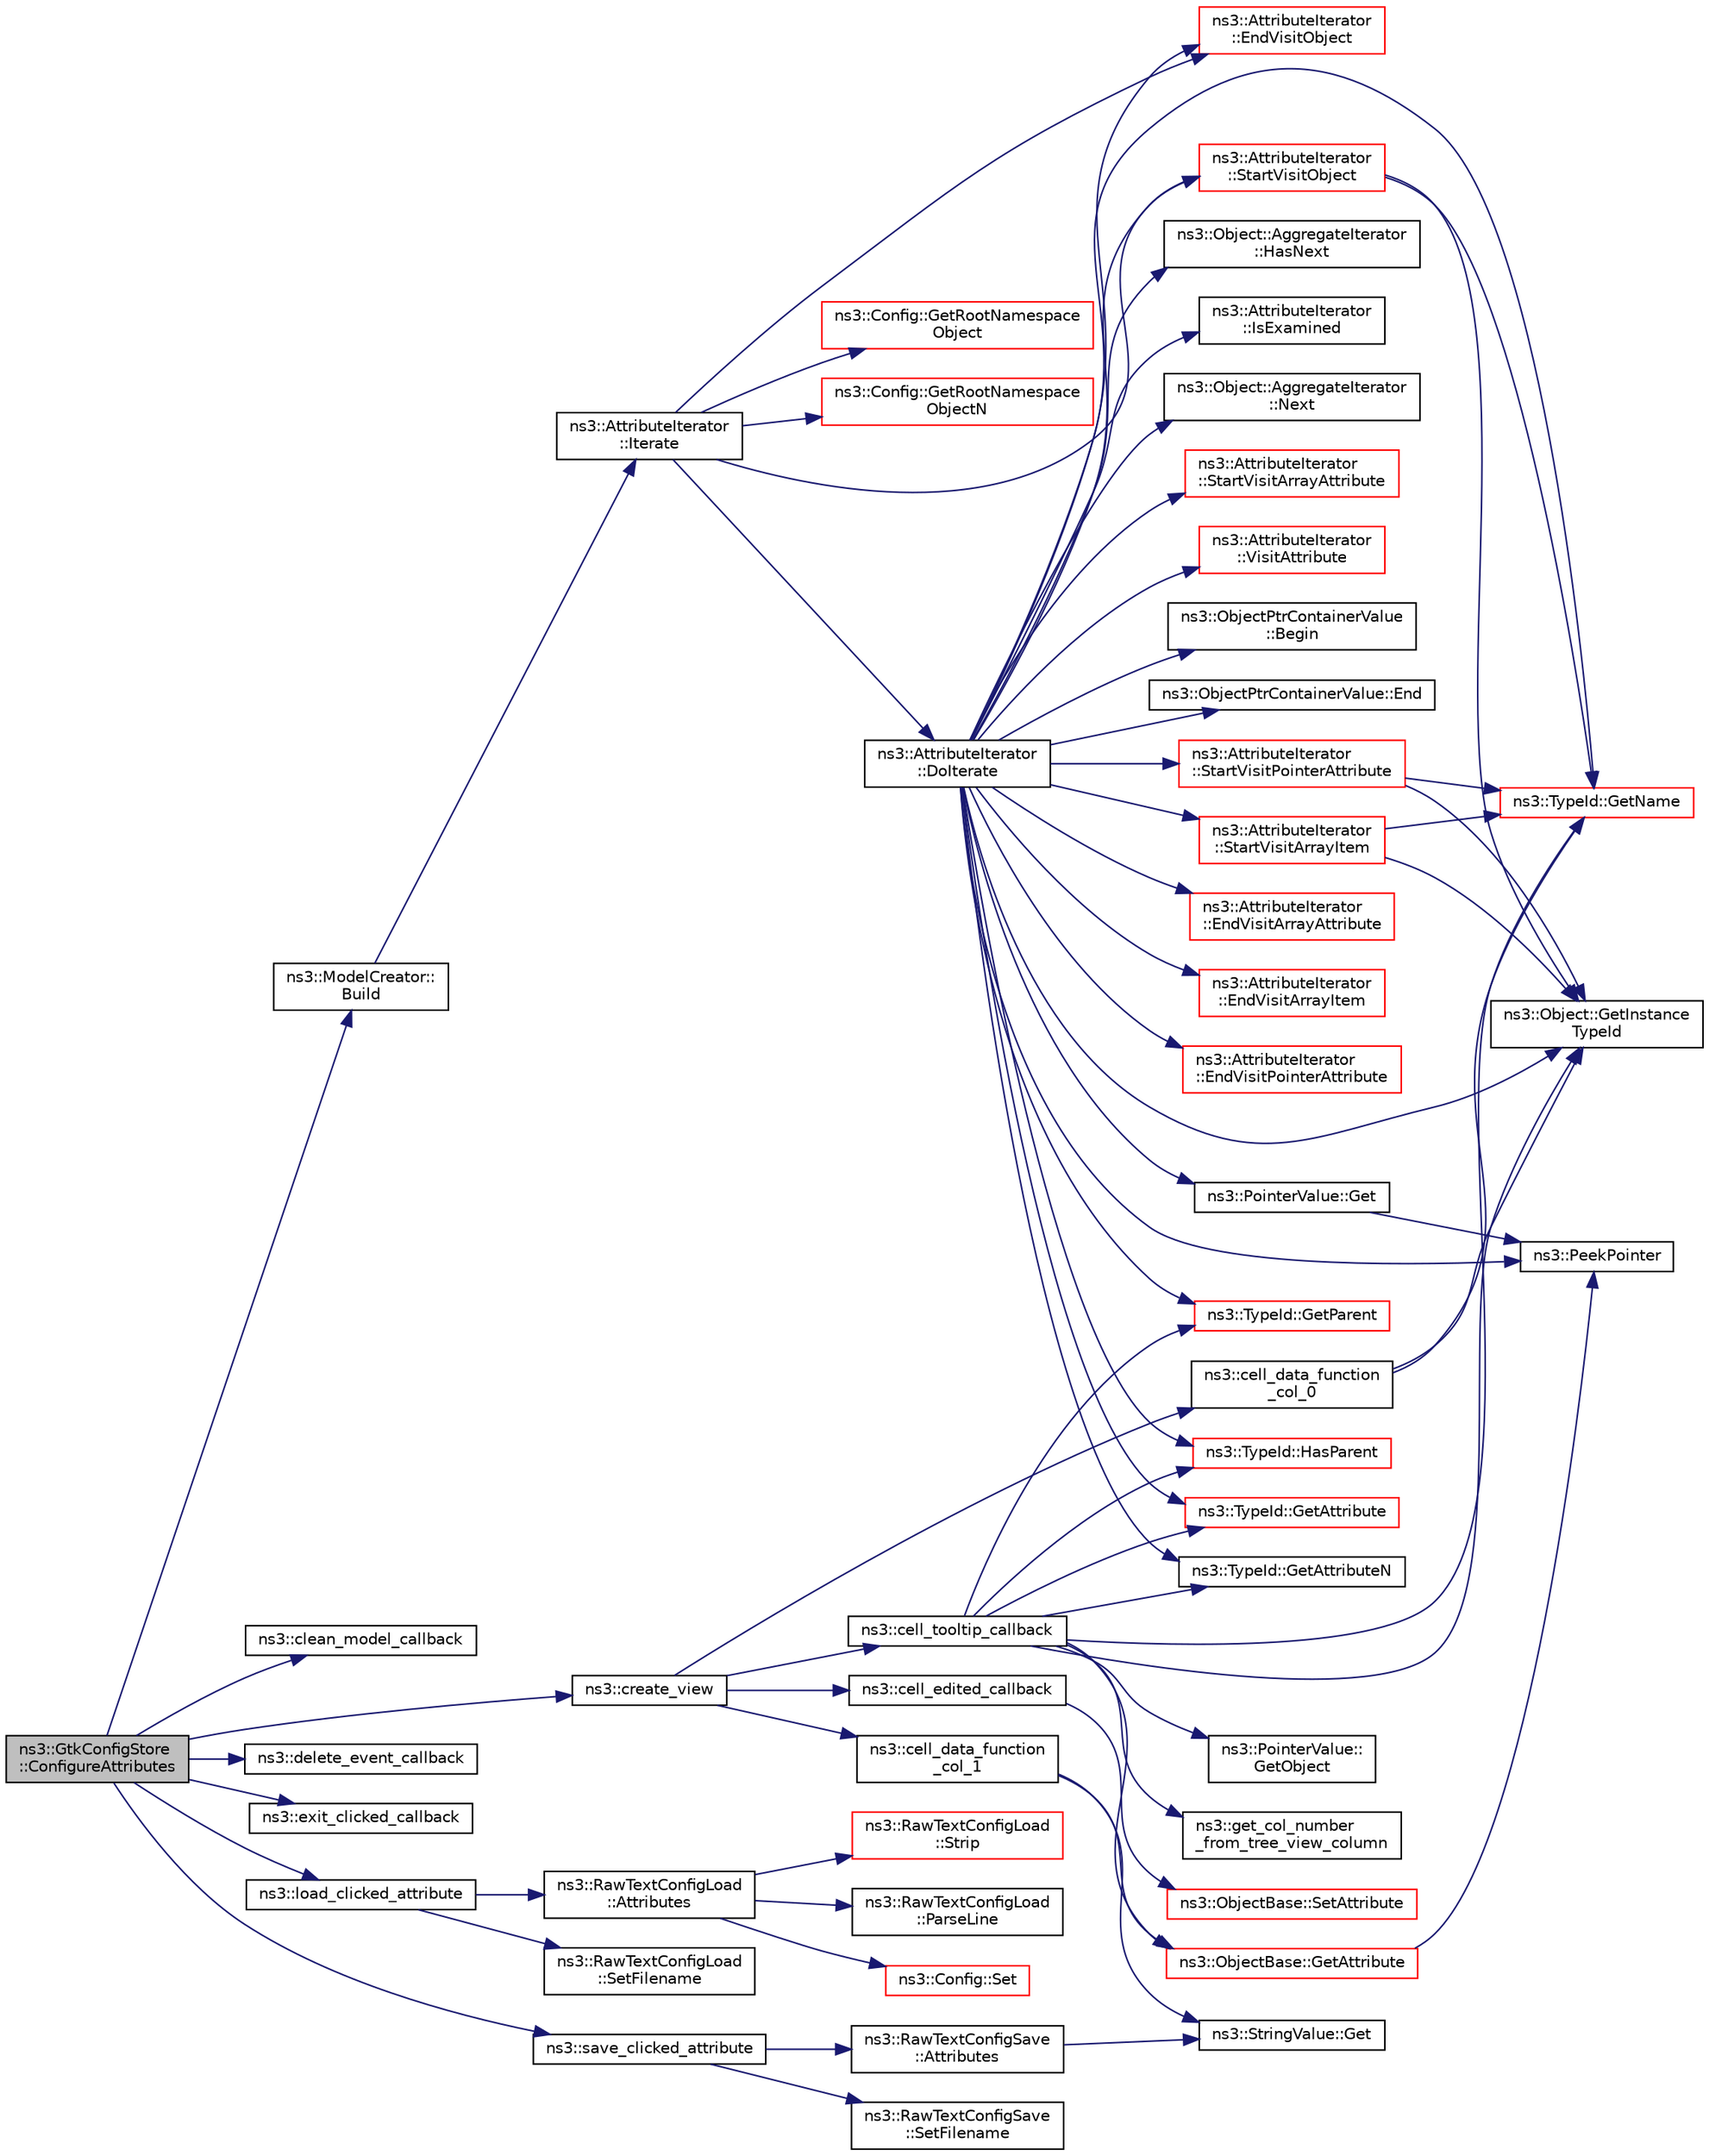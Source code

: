 digraph "ns3::GtkConfigStore::ConfigureAttributes"
{
 // LATEX_PDF_SIZE
  edge [fontname="Helvetica",fontsize="10",labelfontname="Helvetica",labelfontsize="10"];
  node [fontname="Helvetica",fontsize="10",shape=record];
  rankdir="LR";
  Node1 [label="ns3::GtkConfigStore\l::ConfigureAttributes",height=0.2,width=0.4,color="black", fillcolor="grey75", style="filled", fontcolor="black",tooltip="Process attribute values."];
  Node1 -> Node2 [color="midnightblue",fontsize="10",style="solid",fontname="Helvetica"];
  Node2 [label="ns3::ModelCreator::\lBuild",height=0.2,width=0.4,color="black", fillcolor="white", style="filled",URL="$classns3_1_1_model_creator.html#a8103a829286a73b9988d1dfc018c9819",tooltip="Allocate attribute tree."];
  Node2 -> Node3 [color="midnightblue",fontsize="10",style="solid",fontname="Helvetica"];
  Node3 [label="ns3::AttributeIterator\l::Iterate",height=0.2,width=0.4,color="black", fillcolor="white", style="filled",URL="$classns3_1_1_attribute_iterator.html#a8e7de38f441cc482c2d507e2a4927b8c",tooltip="Start the process of iterating all objects from the root namespace object."];
  Node3 -> Node4 [color="midnightblue",fontsize="10",style="solid",fontname="Helvetica"];
  Node4 [label="ns3::AttributeIterator\l::DoIterate",height=0.2,width=0.4,color="black", fillcolor="white", style="filled",URL="$classns3_1_1_attribute_iterator.html#a01259d50f232e21c9c605547e26b34bb",tooltip="Perform the iteration."];
  Node4 -> Node5 [color="midnightblue",fontsize="10",style="solid",fontname="Helvetica"];
  Node5 [label="ns3::ObjectPtrContainerValue\l::Begin",height=0.2,width=0.4,color="black", fillcolor="white", style="filled",URL="$classns3_1_1_object_ptr_container_value.html#a7157aeab3639a83454098ed83a6ca355",tooltip="Get an iterator to the first Object."];
  Node4 -> Node6 [color="midnightblue",fontsize="10",style="solid",fontname="Helvetica"];
  Node6 [label="ns3::ObjectPtrContainerValue::End",height=0.2,width=0.4,color="black", fillcolor="white", style="filled",URL="$classns3_1_1_object_ptr_container_value.html#acd3f90d1ff364038d27dff53a286797d",tooltip="Get an iterator to the past-the-end Object."];
  Node4 -> Node7 [color="midnightblue",fontsize="10",style="solid",fontname="Helvetica"];
  Node7 [label="ns3::AttributeIterator\l::EndVisitArrayAttribute",height=0.2,width=0.4,color="red", fillcolor="white", style="filled",URL="$classns3_1_1_attribute_iterator.html#a7fa62d06b3f83411f250091217f253de",tooltip="End the visit to the attribute of type ns3::ObjectVectorValue."];
  Node4 -> Node9 [color="midnightblue",fontsize="10",style="solid",fontname="Helvetica"];
  Node9 [label="ns3::AttributeIterator\l::EndVisitArrayItem",height=0.2,width=0.4,color="red", fillcolor="white", style="filled",URL="$classns3_1_1_attribute_iterator.html#a9fe5a4891c256c2e934e0eadf0e4557a",tooltip="End the visit to the array item."];
  Node4 -> Node11 [color="midnightblue",fontsize="10",style="solid",fontname="Helvetica"];
  Node11 [label="ns3::AttributeIterator\l::EndVisitObject",height=0.2,width=0.4,color="red", fillcolor="white", style="filled",URL="$classns3_1_1_attribute_iterator.html#a7dce7fbd38eac6791990661c03ca1ff3",tooltip="End the visit to the object."];
  Node4 -> Node13 [color="midnightblue",fontsize="10",style="solid",fontname="Helvetica"];
  Node13 [label="ns3::AttributeIterator\l::EndVisitPointerAttribute",height=0.2,width=0.4,color="red", fillcolor="white", style="filled",URL="$classns3_1_1_attribute_iterator.html#af9ce0540929ea6defa9bb675814760f4",tooltip="End the visit to the attribute of type ns3::PointerValue."];
  Node4 -> Node15 [color="midnightblue",fontsize="10",style="solid",fontname="Helvetica"];
  Node15 [label="ns3::PointerValue::Get",height=0.2,width=0.4,color="black", fillcolor="white", style="filled",URL="$classns3_1_1_pointer_value.html#a13334c3a4ada0f439bdad5190a0994c7",tooltip=" "];
  Node15 -> Node16 [color="midnightblue",fontsize="10",style="solid",fontname="Helvetica"];
  Node16 [label="ns3::PeekPointer",height=0.2,width=0.4,color="black", fillcolor="white", style="filled",URL="$namespacens3.html#af2a7557fe9afdd98d8f6f8f6e412cf5a",tooltip=" "];
  Node4 -> Node17 [color="midnightblue",fontsize="10",style="solid",fontname="Helvetica"];
  Node17 [label="ns3::TypeId::GetAttribute",height=0.2,width=0.4,color="red", fillcolor="white", style="filled",URL="$classns3_1_1_type_id.html#a796434fa73c5e54a9a86f24144d13738",tooltip="Get Attribute information by index."];
  Node4 -> Node20 [color="midnightblue",fontsize="10",style="solid",fontname="Helvetica"];
  Node20 [label="ns3::TypeId::GetAttributeN",height=0.2,width=0.4,color="black", fillcolor="white", style="filled",URL="$classns3_1_1_type_id.html#a1245644561332f12386451406295a8d8",tooltip="Get the number of attributes."];
  Node4 -> Node21 [color="midnightblue",fontsize="10",style="solid",fontname="Helvetica"];
  Node21 [label="ns3::Object::GetInstance\lTypeId",height=0.2,width=0.4,color="black", fillcolor="white", style="filled",URL="$classns3_1_1_object.html#a9a0bc0211cfab9842e1046b5c5810e5a",tooltip="Get the most derived TypeId for this Object."];
  Node4 -> Node22 [color="midnightblue",fontsize="10",style="solid",fontname="Helvetica"];
  Node22 [label="ns3::TypeId::GetName",height=0.2,width=0.4,color="red", fillcolor="white", style="filled",URL="$classns3_1_1_type_id.html#abc4965475a579c2afdc668d7a7d58374",tooltip="Get the name."];
  Node4 -> Node25 [color="midnightblue",fontsize="10",style="solid",fontname="Helvetica"];
  Node25 [label="ns3::TypeId::GetParent",height=0.2,width=0.4,color="red", fillcolor="white", style="filled",URL="$classns3_1_1_type_id.html#ab84f81aee52154af39a8668b59c89d63",tooltip="Get the parent of this TypeId."];
  Node4 -> Node28 [color="midnightblue",fontsize="10",style="solid",fontname="Helvetica"];
  Node28 [label="ns3::Object::AggregateIterator\l::HasNext",height=0.2,width=0.4,color="black", fillcolor="white", style="filled",URL="$classns3_1_1_object_1_1_aggregate_iterator.html#ad321364d15e0dfa5c859f05e9b530d0f",tooltip="Check if there are more Aggregates to iterate over."];
  Node4 -> Node29 [color="midnightblue",fontsize="10",style="solid",fontname="Helvetica"];
  Node29 [label="ns3::TypeId::HasParent",height=0.2,width=0.4,color="red", fillcolor="white", style="filled",URL="$classns3_1_1_type_id.html#a25f587c45893d5b46298875df043c1d4",tooltip="Check if this TypeId has a parent."];
  Node4 -> Node30 [color="midnightblue",fontsize="10",style="solid",fontname="Helvetica"];
  Node30 [label="ns3::AttributeIterator\l::IsExamined",height=0.2,width=0.4,color="black", fillcolor="white", style="filled",URL="$classns3_1_1_attribute_iterator.html#a2875dc7947e54711f8529f59ee9e510e",tooltip="Check if this object has already been examined."];
  Node4 -> Node31 [color="midnightblue",fontsize="10",style="solid",fontname="Helvetica"];
  Node31 [label="ns3::Object::AggregateIterator\l::Next",height=0.2,width=0.4,color="black", fillcolor="white", style="filled",URL="$classns3_1_1_object_1_1_aggregate_iterator.html#a894f339a7c84411cb99bd2d392d175eb",tooltip="Get the next Aggregated Object."];
  Node4 -> Node16 [color="midnightblue",fontsize="10",style="solid",fontname="Helvetica"];
  Node4 -> Node32 [color="midnightblue",fontsize="10",style="solid",fontname="Helvetica"];
  Node32 [label="ns3::AttributeIterator\l::StartVisitArrayAttribute",height=0.2,width=0.4,color="red", fillcolor="white", style="filled",URL="$classns3_1_1_attribute_iterator.html#a5b850640b21a8ced46c4109be804a84a",tooltip=" "];
  Node4 -> Node34 [color="midnightblue",fontsize="10",style="solid",fontname="Helvetica"];
  Node34 [label="ns3::AttributeIterator\l::StartVisitArrayItem",height=0.2,width=0.4,color="red", fillcolor="white", style="filled",URL="$classns3_1_1_attribute_iterator.html#aa437c2c642c6541b01cf7abcfe92dcaf",tooltip="Start to visit the object found in the input array at the provided index."];
  Node34 -> Node21 [color="midnightblue",fontsize="10",style="solid",fontname="Helvetica"];
  Node34 -> Node22 [color="midnightblue",fontsize="10",style="solid",fontname="Helvetica"];
  Node4 -> Node36 [color="midnightblue",fontsize="10",style="solid",fontname="Helvetica"];
  Node36 [label="ns3::AttributeIterator\l::StartVisitObject",height=0.2,width=0.4,color="red", fillcolor="white", style="filled",URL="$classns3_1_1_attribute_iterator.html#a2702b2e4a022569d53ed28d263631d39",tooltip="Start to visit an object to visit its attributes."];
  Node36 -> Node21 [color="midnightblue",fontsize="10",style="solid",fontname="Helvetica"];
  Node36 -> Node22 [color="midnightblue",fontsize="10",style="solid",fontname="Helvetica"];
  Node4 -> Node38 [color="midnightblue",fontsize="10",style="solid",fontname="Helvetica"];
  Node38 [label="ns3::AttributeIterator\l::StartVisitPointerAttribute",height=0.2,width=0.4,color="red", fillcolor="white", style="filled",URL="$classns3_1_1_attribute_iterator.html#ae64fc62245f72c257ef7d5b8e1f8caea",tooltip="Visit the attribute of type ns3::PointerValue, with the provided name, found on the object pointed to..."];
  Node38 -> Node21 [color="midnightblue",fontsize="10",style="solid",fontname="Helvetica"];
  Node38 -> Node22 [color="midnightblue",fontsize="10",style="solid",fontname="Helvetica"];
  Node4 -> Node40 [color="midnightblue",fontsize="10",style="solid",fontname="Helvetica"];
  Node40 [label="ns3::AttributeIterator\l::VisitAttribute",height=0.2,width=0.4,color="red", fillcolor="white", style="filled",URL="$classns3_1_1_attribute_iterator.html#a43d0c36078a9b5c233102bc9daf5fed3",tooltip="Visit attribute to perform a config store operation on it."];
  Node3 -> Node11 [color="midnightblue",fontsize="10",style="solid",fontname="Helvetica"];
  Node3 -> Node42 [color="midnightblue",fontsize="10",style="solid",fontname="Helvetica"];
  Node42 [label="ns3::Config::GetRootNamespace\lObject",height=0.2,width=0.4,color="red", fillcolor="white", style="filled",URL="$group__config.html#gac7edffbe59256f872d7f1afe7612aeac",tooltip=" "];
  Node3 -> Node44 [color="midnightblue",fontsize="10",style="solid",fontname="Helvetica"];
  Node44 [label="ns3::Config::GetRootNamespace\lObjectN",height=0.2,width=0.4,color="red", fillcolor="white", style="filled",URL="$group__config.html#gaf03c8cb3c81368c7d42e94f1cecbf03c",tooltip=" "];
  Node3 -> Node36 [color="midnightblue",fontsize="10",style="solid",fontname="Helvetica"];
  Node1 -> Node46 [color="midnightblue",fontsize="10",style="solid",fontname="Helvetica"];
  Node46 [label="ns3::clean_model_callback",height=0.2,width=0.4,color="black", fillcolor="white", style="filled",URL="$namespacens3.html#a12e280cbcb12ad1955d5ee0cca1cff47",tooltip="Delete the tree model contents."];
  Node1 -> Node47 [color="midnightblue",fontsize="10",style="solid",fontname="Helvetica"];
  Node47 [label="ns3::create_view",height=0.2,width=0.4,color="black", fillcolor="white", style="filled",URL="$namespacens3.html#ab9bcfcefc473e60e32d1fe4d08431dab",tooltip="This is the main view opening the widget, getting tooltips and drawing the tree of attributes...."];
  Node47 -> Node48 [color="midnightblue",fontsize="10",style="solid",fontname="Helvetica"];
  Node48 [label="ns3::cell_data_function\l_col_0",height=0.2,width=0.4,color="black", fillcolor="white", style="filled",URL="$namespacens3.html#abf373e954479aa3a2ba07d811d802311",tooltip="This function includes the name of the object, pointer, vector or vector item in the first column."];
  Node48 -> Node21 [color="midnightblue",fontsize="10",style="solid",fontname="Helvetica"];
  Node48 -> Node22 [color="midnightblue",fontsize="10",style="solid",fontname="Helvetica"];
  Node47 -> Node49 [color="midnightblue",fontsize="10",style="solid",fontname="Helvetica"];
  Node49 [label="ns3::cell_data_function\l_col_1",height=0.2,width=0.4,color="black", fillcolor="white", style="filled",URL="$namespacens3.html#a26d19ffacc4b28684d3461fd6df90e00",tooltip="This function includes the name of the attribute or the editable value in the second column."];
  Node49 -> Node50 [color="midnightblue",fontsize="10",style="solid",fontname="Helvetica"];
  Node50 [label="ns3::StringValue::Get",height=0.2,width=0.4,color="black", fillcolor="white", style="filled",URL="$classns3_1_1_string_value.html#a6f208c2778fe1c7882e5cb429b8326ae",tooltip=" "];
  Node49 -> Node51 [color="midnightblue",fontsize="10",style="solid",fontname="Helvetica"];
  Node51 [label="ns3::ObjectBase::GetAttribute",height=0.2,width=0.4,color="red", fillcolor="white", style="filled",URL="$classns3_1_1_object_base.html#ad9ae872b7308ebbeb80015f4e765c2d2",tooltip="Get the value of an attribute, raising fatal errors if unsuccessful."];
  Node51 -> Node16 [color="midnightblue",fontsize="10",style="solid",fontname="Helvetica"];
  Node47 -> Node54 [color="midnightblue",fontsize="10",style="solid",fontname="Helvetica"];
  Node54 [label="ns3::cell_edited_callback",height=0.2,width=0.4,color="black", fillcolor="white", style="filled",URL="$namespacens3.html#a33414e6742ae340588ad1af044bbd7e7",tooltip="This is the callback called when the value of an attribute is changed."];
  Node54 -> Node55 [color="midnightblue",fontsize="10",style="solid",fontname="Helvetica"];
  Node55 [label="ns3::ObjectBase::SetAttribute",height=0.2,width=0.4,color="red", fillcolor="white", style="filled",URL="$classns3_1_1_object_base.html#ac60245d3ea4123bbc9b1d391f1f6592f",tooltip="Set a single attribute, raising fatal errors if unsuccessful."];
  Node47 -> Node57 [color="midnightblue",fontsize="10",style="solid",fontname="Helvetica"];
  Node57 [label="ns3::cell_tooltip_callback",height=0.2,width=0.4,color="black", fillcolor="white", style="filled",URL="$namespacens3.html#a0b4dc016823f5ae857205ca40e91cc56",tooltip="This function displays the tooltip for an object, pointer, vector item or an attribute."];
  Node57 -> Node58 [color="midnightblue",fontsize="10",style="solid",fontname="Helvetica"];
  Node58 [label="ns3::get_col_number\l_from_tree_view_column",height=0.2,width=0.4,color="black", fillcolor="white", style="filled",URL="$namespacens3.html#ab119da77d89c96aee14f59bd790cb503",tooltip="This function gets the column number 0 or 1 from the mouse click."];
  Node57 -> Node17 [color="midnightblue",fontsize="10",style="solid",fontname="Helvetica"];
  Node57 -> Node51 [color="midnightblue",fontsize="10",style="solid",fontname="Helvetica"];
  Node57 -> Node20 [color="midnightblue",fontsize="10",style="solid",fontname="Helvetica"];
  Node57 -> Node21 [color="midnightblue",fontsize="10",style="solid",fontname="Helvetica"];
  Node57 -> Node22 [color="midnightblue",fontsize="10",style="solid",fontname="Helvetica"];
  Node57 -> Node59 [color="midnightblue",fontsize="10",style="solid",fontname="Helvetica"];
  Node59 [label="ns3::PointerValue::\lGetObject",height=0.2,width=0.4,color="black", fillcolor="white", style="filled",URL="$classns3_1_1_pointer_value.html#af363a03f348fcab4aa99b688cae55eba",tooltip="Get the Object referenced by the PointerValue."];
  Node57 -> Node25 [color="midnightblue",fontsize="10",style="solid",fontname="Helvetica"];
  Node57 -> Node29 [color="midnightblue",fontsize="10",style="solid",fontname="Helvetica"];
  Node1 -> Node60 [color="midnightblue",fontsize="10",style="solid",fontname="Helvetica"];
  Node60 [label="ns3::delete_event_callback",height=0.2,width=0.4,color="black", fillcolor="white", style="filled",URL="$namespacens3.html#a6b4c03fb0d3d8513e740dd12b7033c2b",tooltip="Exit the application."];
  Node1 -> Node61 [color="midnightblue",fontsize="10",style="solid",fontname="Helvetica"];
  Node61 [label="ns3::exit_clicked_callback",height=0.2,width=0.4,color="black", fillcolor="white", style="filled",URL="$namespacens3.html#a7f3b1dcf03a7f3a2f0d97a6ccf87fa62",tooltip="Exit the window when exit button is pressed."];
  Node1 -> Node62 [color="midnightblue",fontsize="10",style="solid",fontname="Helvetica"];
  Node62 [label="ns3::load_clicked_attribute",height=0.2,width=0.4,color="black", fillcolor="white", style="filled",URL="$namespacens3.html#afb62a5e36b7877b8ec184ac2f098c096",tooltip="If the user presses the button load, it will load the config file into memory."];
  Node62 -> Node63 [color="midnightblue",fontsize="10",style="solid",fontname="Helvetica"];
  Node63 [label="ns3::RawTextConfigLoad\l::Attributes",height=0.2,width=0.4,color="black", fillcolor="white", style="filled",URL="$classns3_1_1_raw_text_config_load.html#ac4f323b065c9fb10bbab85720051b343",tooltip="Load or save the attributes values."];
  Node63 -> Node64 [color="midnightblue",fontsize="10",style="solid",fontname="Helvetica"];
  Node64 [label="ns3::RawTextConfigLoad\l::ParseLine",height=0.2,width=0.4,color="black", fillcolor="white", style="filled",URL="$classns3_1_1_raw_text_config_load.html#a4ba16d656dbaccf93e697e0c931a96a8",tooltip="Parse (potentially multi-) line configs into type, name, and values."];
  Node63 -> Node65 [color="midnightblue",fontsize="10",style="solid",fontname="Helvetica"];
  Node65 [label="ns3::Config::Set",height=0.2,width=0.4,color="red", fillcolor="white", style="filled",URL="$group__config.html#gadce03667ec621d64ce4aace85d9bcfd0",tooltip=" "];
  Node63 -> Node72 [color="midnightblue",fontsize="10",style="solid",fontname="Helvetica"];
  Node72 [label="ns3::RawTextConfigLoad\l::Strip",height=0.2,width=0.4,color="red", fillcolor="white", style="filled",URL="$classns3_1_1_raw_text_config_load.html#aad3ad24f9eeb53999a4366673c12a11e",tooltip="Strip out attribute value."];
  Node62 -> Node76 [color="midnightblue",fontsize="10",style="solid",fontname="Helvetica"];
  Node76 [label="ns3::RawTextConfigLoad\l::SetFilename",height=0.2,width=0.4,color="black", fillcolor="white", style="filled",URL="$classns3_1_1_raw_text_config_load.html#ab7e3722feb39abc7fef4292a3a2aa358",tooltip="Set the file name."];
  Node1 -> Node77 [color="midnightblue",fontsize="10",style="solid",fontname="Helvetica"];
  Node77 [label="ns3::save_clicked_attribute",height=0.2,width=0.4,color="black", fillcolor="white", style="filled",URL="$namespacens3.html#a544626f2b8dfc8ae440781d58140ee74",tooltip="This is the action done when the user presses on the save button."];
  Node77 -> Node78 [color="midnightblue",fontsize="10",style="solid",fontname="Helvetica"];
  Node78 [label="ns3::RawTextConfigSave\l::Attributes",height=0.2,width=0.4,color="black", fillcolor="white", style="filled",URL="$classns3_1_1_raw_text_config_save.html#a2e7b740f700bca0fa1f52bdc40af751e",tooltip="Load or save the attributes values."];
  Node78 -> Node50 [color="midnightblue",fontsize="10",style="solid",fontname="Helvetica"];
  Node77 -> Node79 [color="midnightblue",fontsize="10",style="solid",fontname="Helvetica"];
  Node79 [label="ns3::RawTextConfigSave\l::SetFilename",height=0.2,width=0.4,color="black", fillcolor="white", style="filled",URL="$classns3_1_1_raw_text_config_save.html#a6ea0b8b0c61abf6cf9caa3b5e3742aaa",tooltip="Set the file name."];
}
